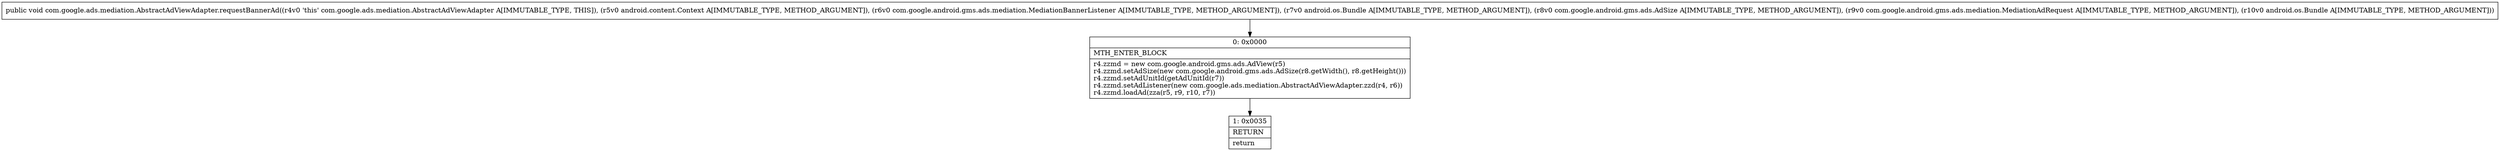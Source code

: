 digraph "CFG forcom.google.ads.mediation.AbstractAdViewAdapter.requestBannerAd(Landroid\/content\/Context;Lcom\/google\/android\/gms\/ads\/mediation\/MediationBannerListener;Landroid\/os\/Bundle;Lcom\/google\/android\/gms\/ads\/AdSize;Lcom\/google\/android\/gms\/ads\/mediation\/MediationAdRequest;Landroid\/os\/Bundle;)V" {
Node_0 [shape=record,label="{0\:\ 0x0000|MTH_ENTER_BLOCK\l|r4.zzmd = new com.google.android.gms.ads.AdView(r5)\lr4.zzmd.setAdSize(new com.google.android.gms.ads.AdSize(r8.getWidth(), r8.getHeight()))\lr4.zzmd.setAdUnitId(getAdUnitId(r7))\lr4.zzmd.setAdListener(new com.google.ads.mediation.AbstractAdViewAdapter.zzd(r4, r6))\lr4.zzmd.loadAd(zza(r5, r9, r10, r7))\l}"];
Node_1 [shape=record,label="{1\:\ 0x0035|RETURN\l|return\l}"];
MethodNode[shape=record,label="{public void com.google.ads.mediation.AbstractAdViewAdapter.requestBannerAd((r4v0 'this' com.google.ads.mediation.AbstractAdViewAdapter A[IMMUTABLE_TYPE, THIS]), (r5v0 android.content.Context A[IMMUTABLE_TYPE, METHOD_ARGUMENT]), (r6v0 com.google.android.gms.ads.mediation.MediationBannerListener A[IMMUTABLE_TYPE, METHOD_ARGUMENT]), (r7v0 android.os.Bundle A[IMMUTABLE_TYPE, METHOD_ARGUMENT]), (r8v0 com.google.android.gms.ads.AdSize A[IMMUTABLE_TYPE, METHOD_ARGUMENT]), (r9v0 com.google.android.gms.ads.mediation.MediationAdRequest A[IMMUTABLE_TYPE, METHOD_ARGUMENT]), (r10v0 android.os.Bundle A[IMMUTABLE_TYPE, METHOD_ARGUMENT])) }"];
MethodNode -> Node_0;
Node_0 -> Node_1;
}

